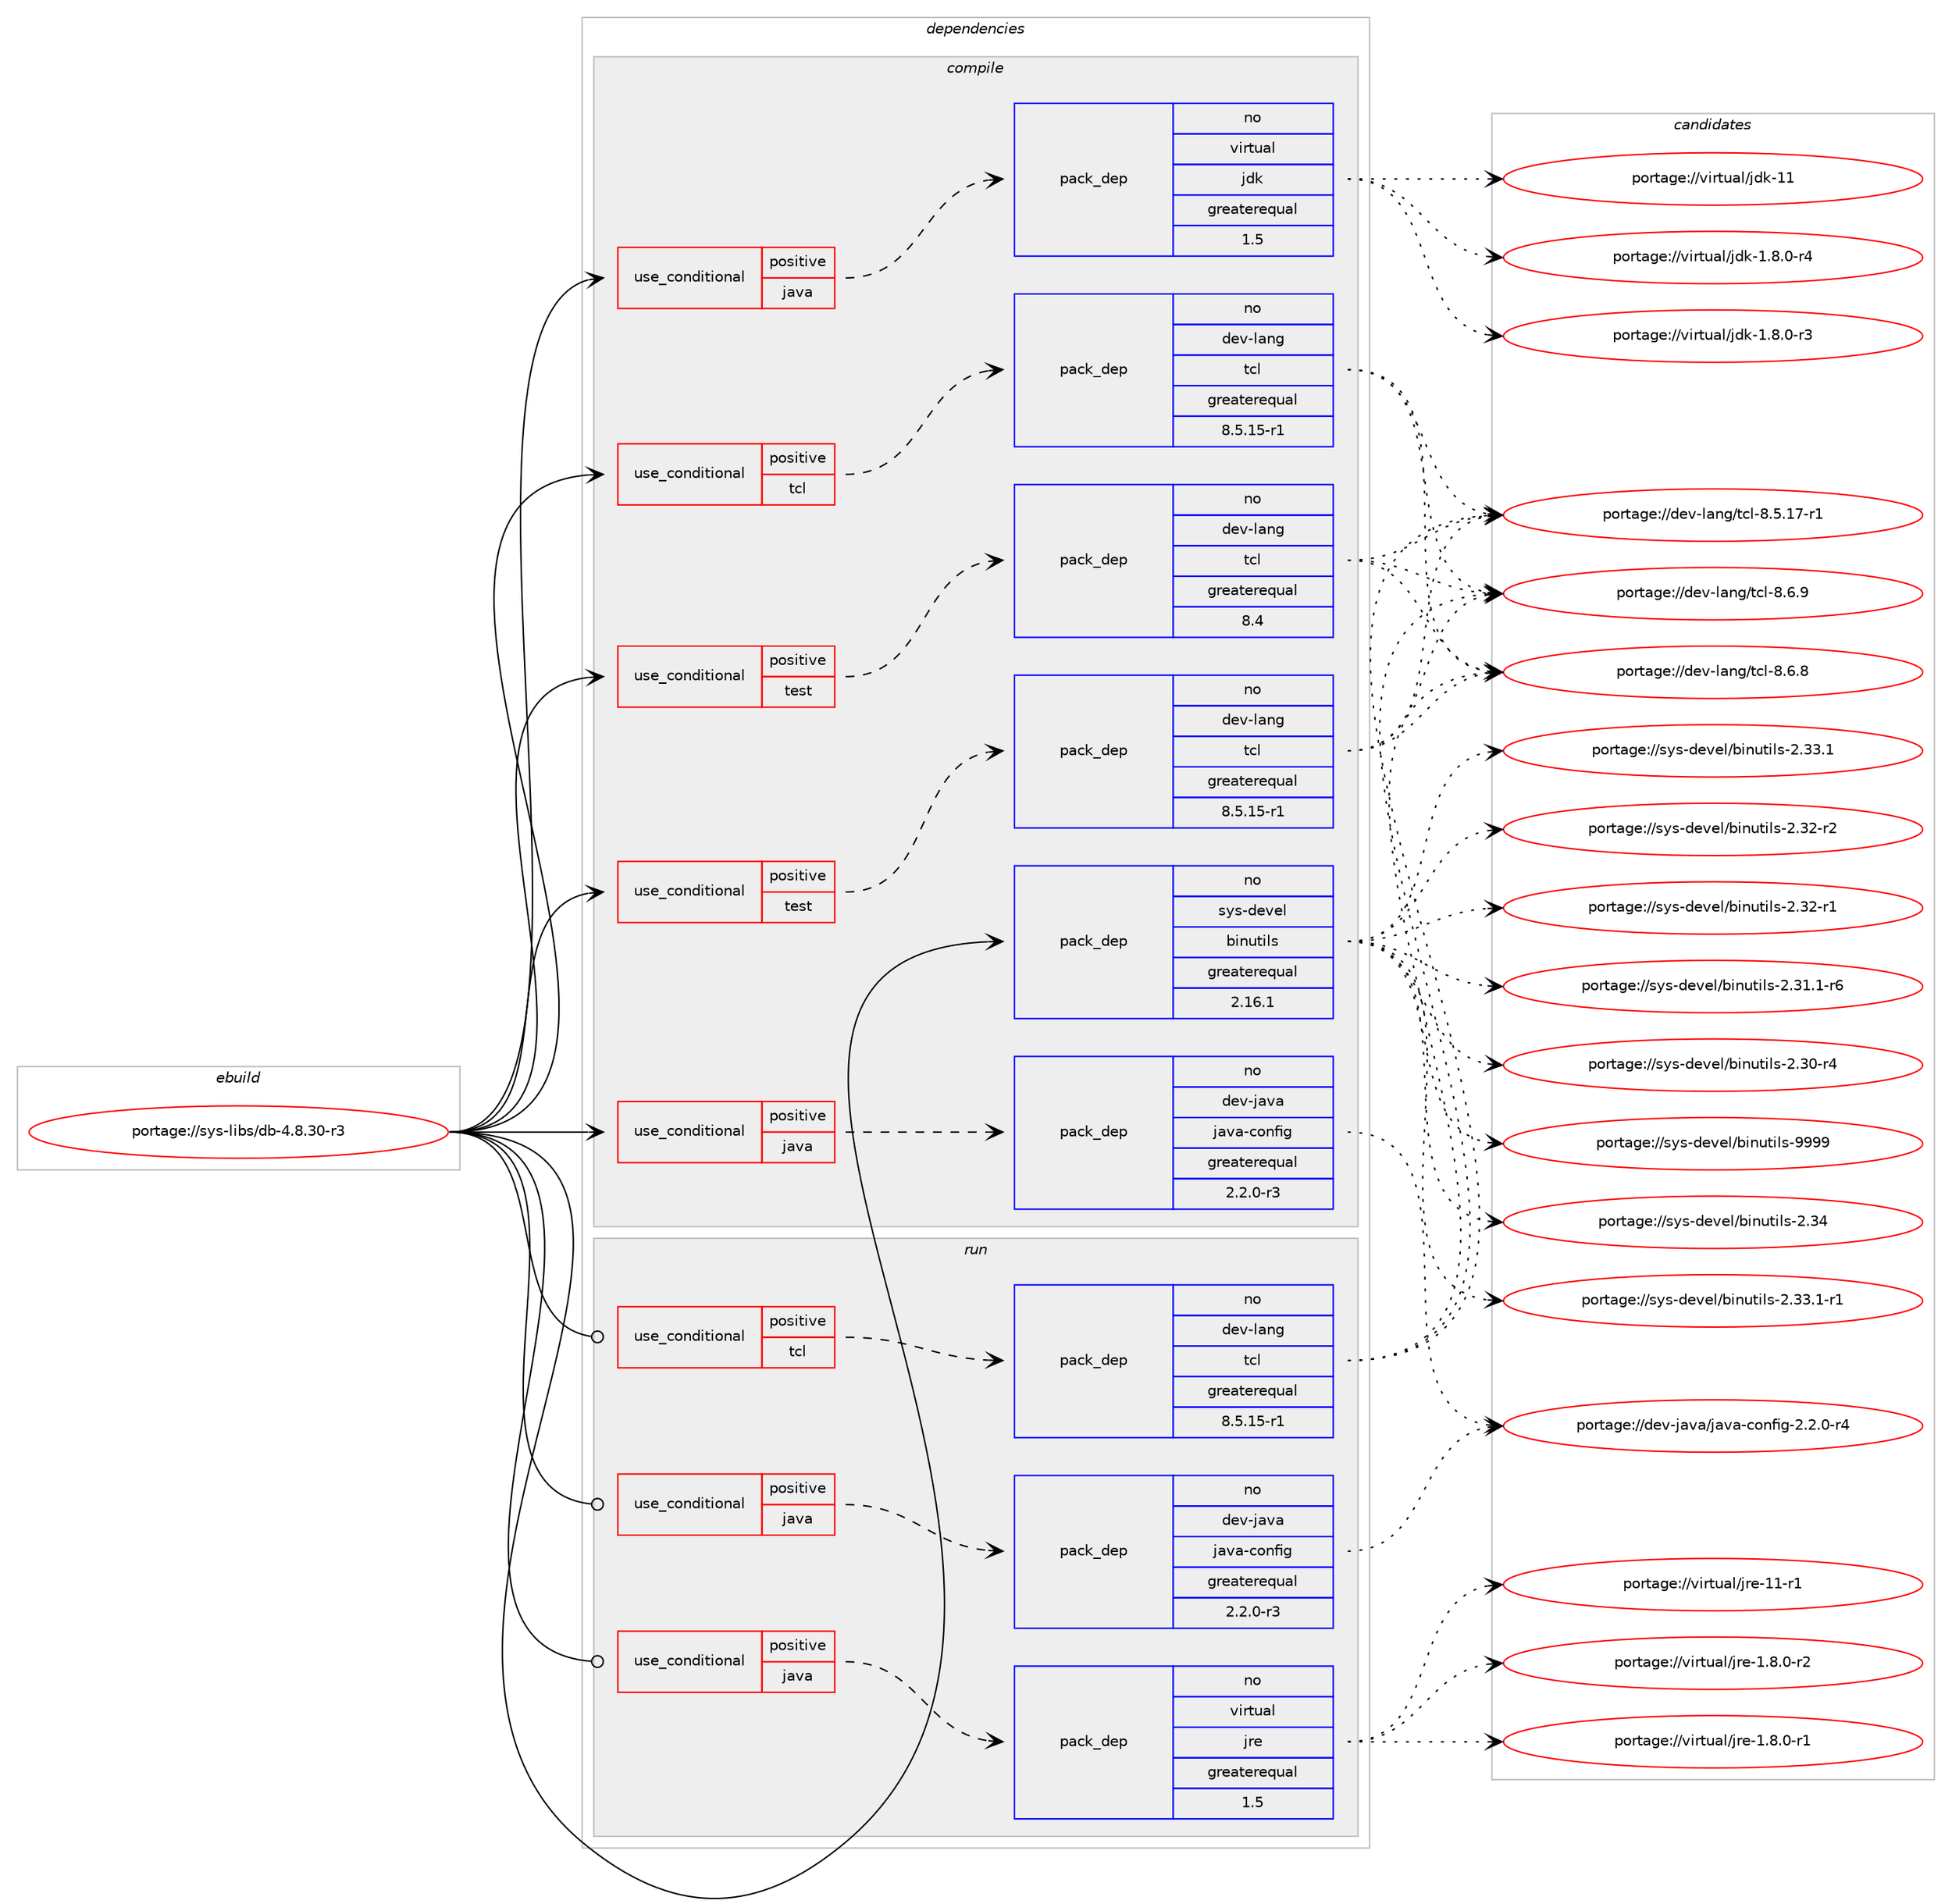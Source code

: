 digraph prolog {

# *************
# Graph options
# *************

newrank=true;
concentrate=true;
compound=true;
graph [rankdir=LR,fontname=Helvetica,fontsize=10,ranksep=1.5];#, ranksep=2.5, nodesep=0.2];
edge  [arrowhead=vee];
node  [fontname=Helvetica,fontsize=10];

# **********
# The ebuild
# **********

subgraph cluster_leftcol {
color=gray;
rank=same;
label=<<i>ebuild</i>>;
id [label="portage://sys-libs/db-4.8.30-r3", color=red, width=4, href="../sys-libs/db-4.8.30-r3.svg"];
}

# ****************
# The dependencies
# ****************

subgraph cluster_midcol {
color=gray;
label=<<i>dependencies</i>>;
subgraph cluster_compile {
fillcolor="#eeeeee";
style=filled;
label=<<i>compile</i>>;
subgraph cond8216 {
dependency42257 [label=<<TABLE BORDER="0" CELLBORDER="1" CELLSPACING="0" CELLPADDING="4"><TR><TD ROWSPAN="3" CELLPADDING="10">use_conditional</TD></TR><TR><TD>positive</TD></TR><TR><TD>java</TD></TR></TABLE>>, shape=none, color=red];
subgraph pack33070 {
dependency42258 [label=<<TABLE BORDER="0" CELLBORDER="1" CELLSPACING="0" CELLPADDING="4" WIDTH="220"><TR><TD ROWSPAN="6" CELLPADDING="30">pack_dep</TD></TR><TR><TD WIDTH="110">no</TD></TR><TR><TD>dev-java</TD></TR><TR><TD>java-config</TD></TR><TR><TD>greaterequal</TD></TR><TR><TD>2.2.0-r3</TD></TR></TABLE>>, shape=none, color=blue];
}
dependency42257:e -> dependency42258:w [weight=20,style="dashed",arrowhead="vee"];
}
id:e -> dependency42257:w [weight=20,style="solid",arrowhead="vee"];
subgraph cond8217 {
dependency42259 [label=<<TABLE BORDER="0" CELLBORDER="1" CELLSPACING="0" CELLPADDING="4"><TR><TD ROWSPAN="3" CELLPADDING="10">use_conditional</TD></TR><TR><TD>positive</TD></TR><TR><TD>java</TD></TR></TABLE>>, shape=none, color=red];
subgraph pack33071 {
dependency42260 [label=<<TABLE BORDER="0" CELLBORDER="1" CELLSPACING="0" CELLPADDING="4" WIDTH="220"><TR><TD ROWSPAN="6" CELLPADDING="30">pack_dep</TD></TR><TR><TD WIDTH="110">no</TD></TR><TR><TD>virtual</TD></TR><TR><TD>jdk</TD></TR><TR><TD>greaterequal</TD></TR><TR><TD>1.5</TD></TR></TABLE>>, shape=none, color=blue];
}
dependency42259:e -> dependency42260:w [weight=20,style="dashed",arrowhead="vee"];
}
id:e -> dependency42259:w [weight=20,style="solid",arrowhead="vee"];
subgraph cond8218 {
dependency42261 [label=<<TABLE BORDER="0" CELLBORDER="1" CELLSPACING="0" CELLPADDING="4"><TR><TD ROWSPAN="3" CELLPADDING="10">use_conditional</TD></TR><TR><TD>positive</TD></TR><TR><TD>tcl</TD></TR></TABLE>>, shape=none, color=red];
subgraph pack33072 {
dependency42262 [label=<<TABLE BORDER="0" CELLBORDER="1" CELLSPACING="0" CELLPADDING="4" WIDTH="220"><TR><TD ROWSPAN="6" CELLPADDING="30">pack_dep</TD></TR><TR><TD WIDTH="110">no</TD></TR><TR><TD>dev-lang</TD></TR><TR><TD>tcl</TD></TR><TR><TD>greaterequal</TD></TR><TR><TD>8.5.15-r1</TD></TR></TABLE>>, shape=none, color=blue];
}
dependency42261:e -> dependency42262:w [weight=20,style="dashed",arrowhead="vee"];
}
id:e -> dependency42261:w [weight=20,style="solid",arrowhead="vee"];
subgraph cond8219 {
dependency42263 [label=<<TABLE BORDER="0" CELLBORDER="1" CELLSPACING="0" CELLPADDING="4"><TR><TD ROWSPAN="3" CELLPADDING="10">use_conditional</TD></TR><TR><TD>positive</TD></TR><TR><TD>test</TD></TR></TABLE>>, shape=none, color=red];
subgraph pack33073 {
dependency42264 [label=<<TABLE BORDER="0" CELLBORDER="1" CELLSPACING="0" CELLPADDING="4" WIDTH="220"><TR><TD ROWSPAN="6" CELLPADDING="30">pack_dep</TD></TR><TR><TD WIDTH="110">no</TD></TR><TR><TD>dev-lang</TD></TR><TR><TD>tcl</TD></TR><TR><TD>greaterequal</TD></TR><TR><TD>8.4</TD></TR></TABLE>>, shape=none, color=blue];
}
dependency42263:e -> dependency42264:w [weight=20,style="dashed",arrowhead="vee"];
}
id:e -> dependency42263:w [weight=20,style="solid",arrowhead="vee"];
subgraph cond8220 {
dependency42265 [label=<<TABLE BORDER="0" CELLBORDER="1" CELLSPACING="0" CELLPADDING="4"><TR><TD ROWSPAN="3" CELLPADDING="10">use_conditional</TD></TR><TR><TD>positive</TD></TR><TR><TD>test</TD></TR></TABLE>>, shape=none, color=red];
subgraph pack33074 {
dependency42266 [label=<<TABLE BORDER="0" CELLBORDER="1" CELLSPACING="0" CELLPADDING="4" WIDTH="220"><TR><TD ROWSPAN="6" CELLPADDING="30">pack_dep</TD></TR><TR><TD WIDTH="110">no</TD></TR><TR><TD>dev-lang</TD></TR><TR><TD>tcl</TD></TR><TR><TD>greaterequal</TD></TR><TR><TD>8.5.15-r1</TD></TR></TABLE>>, shape=none, color=blue];
}
dependency42265:e -> dependency42266:w [weight=20,style="dashed",arrowhead="vee"];
}
id:e -> dependency42265:w [weight=20,style="solid",arrowhead="vee"];
subgraph pack33075 {
dependency42267 [label=<<TABLE BORDER="0" CELLBORDER="1" CELLSPACING="0" CELLPADDING="4" WIDTH="220"><TR><TD ROWSPAN="6" CELLPADDING="30">pack_dep</TD></TR><TR><TD WIDTH="110">no</TD></TR><TR><TD>sys-devel</TD></TR><TR><TD>binutils</TD></TR><TR><TD>greaterequal</TD></TR><TR><TD>2.16.1</TD></TR></TABLE>>, shape=none, color=blue];
}
id:e -> dependency42267:w [weight=20,style="solid",arrowhead="vee"];
}
subgraph cluster_compileandrun {
fillcolor="#eeeeee";
style=filled;
label=<<i>compile and run</i>>;
}
subgraph cluster_run {
fillcolor="#eeeeee";
style=filled;
label=<<i>run</i>>;
subgraph cond8221 {
dependency42268 [label=<<TABLE BORDER="0" CELLBORDER="1" CELLSPACING="0" CELLPADDING="4"><TR><TD ROWSPAN="3" CELLPADDING="10">use_conditional</TD></TR><TR><TD>positive</TD></TR><TR><TD>java</TD></TR></TABLE>>, shape=none, color=red];
subgraph pack33076 {
dependency42269 [label=<<TABLE BORDER="0" CELLBORDER="1" CELLSPACING="0" CELLPADDING="4" WIDTH="220"><TR><TD ROWSPAN="6" CELLPADDING="30">pack_dep</TD></TR><TR><TD WIDTH="110">no</TD></TR><TR><TD>dev-java</TD></TR><TR><TD>java-config</TD></TR><TR><TD>greaterequal</TD></TR><TR><TD>2.2.0-r3</TD></TR></TABLE>>, shape=none, color=blue];
}
dependency42268:e -> dependency42269:w [weight=20,style="dashed",arrowhead="vee"];
}
id:e -> dependency42268:w [weight=20,style="solid",arrowhead="odot"];
subgraph cond8222 {
dependency42270 [label=<<TABLE BORDER="0" CELLBORDER="1" CELLSPACING="0" CELLPADDING="4"><TR><TD ROWSPAN="3" CELLPADDING="10">use_conditional</TD></TR><TR><TD>positive</TD></TR><TR><TD>java</TD></TR></TABLE>>, shape=none, color=red];
subgraph pack33077 {
dependency42271 [label=<<TABLE BORDER="0" CELLBORDER="1" CELLSPACING="0" CELLPADDING="4" WIDTH="220"><TR><TD ROWSPAN="6" CELLPADDING="30">pack_dep</TD></TR><TR><TD WIDTH="110">no</TD></TR><TR><TD>virtual</TD></TR><TR><TD>jre</TD></TR><TR><TD>greaterequal</TD></TR><TR><TD>1.5</TD></TR></TABLE>>, shape=none, color=blue];
}
dependency42270:e -> dependency42271:w [weight=20,style="dashed",arrowhead="vee"];
}
id:e -> dependency42270:w [weight=20,style="solid",arrowhead="odot"];
subgraph cond8223 {
dependency42272 [label=<<TABLE BORDER="0" CELLBORDER="1" CELLSPACING="0" CELLPADDING="4"><TR><TD ROWSPAN="3" CELLPADDING="10">use_conditional</TD></TR><TR><TD>positive</TD></TR><TR><TD>tcl</TD></TR></TABLE>>, shape=none, color=red];
subgraph pack33078 {
dependency42273 [label=<<TABLE BORDER="0" CELLBORDER="1" CELLSPACING="0" CELLPADDING="4" WIDTH="220"><TR><TD ROWSPAN="6" CELLPADDING="30">pack_dep</TD></TR><TR><TD WIDTH="110">no</TD></TR><TR><TD>dev-lang</TD></TR><TR><TD>tcl</TD></TR><TR><TD>greaterequal</TD></TR><TR><TD>8.5.15-r1</TD></TR></TABLE>>, shape=none, color=blue];
}
dependency42272:e -> dependency42273:w [weight=20,style="dashed",arrowhead="vee"];
}
id:e -> dependency42272:w [weight=20,style="solid",arrowhead="odot"];
}
}

# **************
# The candidates
# **************

subgraph cluster_choices {
rank=same;
color=gray;
label=<<i>candidates</i>>;

subgraph choice33070 {
color=black;
nodesep=1;
choice10010111845106971189747106971189745991111101021051034550465046484511452 [label="portage://dev-java/java-config-2.2.0-r4", color=red, width=4,href="../dev-java/java-config-2.2.0-r4.svg"];
dependency42258:e -> choice10010111845106971189747106971189745991111101021051034550465046484511452:w [style=dotted,weight="100"];
}
subgraph choice33071 {
color=black;
nodesep=1;
choice1181051141161179710847106100107454949 [label="portage://virtual/jdk-11", color=red, width=4,href="../virtual/jdk-11.svg"];
choice11810511411611797108471061001074549465646484511452 [label="portage://virtual/jdk-1.8.0-r4", color=red, width=4,href="../virtual/jdk-1.8.0-r4.svg"];
choice11810511411611797108471061001074549465646484511451 [label="portage://virtual/jdk-1.8.0-r3", color=red, width=4,href="../virtual/jdk-1.8.0-r3.svg"];
dependency42260:e -> choice1181051141161179710847106100107454949:w [style=dotted,weight="100"];
dependency42260:e -> choice11810511411611797108471061001074549465646484511452:w [style=dotted,weight="100"];
dependency42260:e -> choice11810511411611797108471061001074549465646484511451:w [style=dotted,weight="100"];
}
subgraph choice33072 {
color=black;
nodesep=1;
choice10010111845108971101034711699108455646544657 [label="portage://dev-lang/tcl-8.6.9", color=red, width=4,href="../dev-lang/tcl-8.6.9.svg"];
choice10010111845108971101034711699108455646544656 [label="portage://dev-lang/tcl-8.6.8", color=red, width=4,href="../dev-lang/tcl-8.6.8.svg"];
choice10010111845108971101034711699108455646534649554511449 [label="portage://dev-lang/tcl-8.5.17-r1", color=red, width=4,href="../dev-lang/tcl-8.5.17-r1.svg"];
dependency42262:e -> choice10010111845108971101034711699108455646544657:w [style=dotted,weight="100"];
dependency42262:e -> choice10010111845108971101034711699108455646544656:w [style=dotted,weight="100"];
dependency42262:e -> choice10010111845108971101034711699108455646534649554511449:w [style=dotted,weight="100"];
}
subgraph choice33073 {
color=black;
nodesep=1;
choice10010111845108971101034711699108455646544657 [label="portage://dev-lang/tcl-8.6.9", color=red, width=4,href="../dev-lang/tcl-8.6.9.svg"];
choice10010111845108971101034711699108455646544656 [label="portage://dev-lang/tcl-8.6.8", color=red, width=4,href="../dev-lang/tcl-8.6.8.svg"];
choice10010111845108971101034711699108455646534649554511449 [label="portage://dev-lang/tcl-8.5.17-r1", color=red, width=4,href="../dev-lang/tcl-8.5.17-r1.svg"];
dependency42264:e -> choice10010111845108971101034711699108455646544657:w [style=dotted,weight="100"];
dependency42264:e -> choice10010111845108971101034711699108455646544656:w [style=dotted,weight="100"];
dependency42264:e -> choice10010111845108971101034711699108455646534649554511449:w [style=dotted,weight="100"];
}
subgraph choice33074 {
color=black;
nodesep=1;
choice10010111845108971101034711699108455646544657 [label="portage://dev-lang/tcl-8.6.9", color=red, width=4,href="../dev-lang/tcl-8.6.9.svg"];
choice10010111845108971101034711699108455646544656 [label="portage://dev-lang/tcl-8.6.8", color=red, width=4,href="../dev-lang/tcl-8.6.8.svg"];
choice10010111845108971101034711699108455646534649554511449 [label="portage://dev-lang/tcl-8.5.17-r1", color=red, width=4,href="../dev-lang/tcl-8.5.17-r1.svg"];
dependency42266:e -> choice10010111845108971101034711699108455646544657:w [style=dotted,weight="100"];
dependency42266:e -> choice10010111845108971101034711699108455646544656:w [style=dotted,weight="100"];
dependency42266:e -> choice10010111845108971101034711699108455646534649554511449:w [style=dotted,weight="100"];
}
subgraph choice33075 {
color=black;
nodesep=1;
choice1151211154510010111810110847981051101171161051081154557575757 [label="portage://sys-devel/binutils-9999", color=red, width=4,href="../sys-devel/binutils-9999.svg"];
choice1151211154510010111810110847981051101171161051081154550465152 [label="portage://sys-devel/binutils-2.34", color=red, width=4,href="../sys-devel/binutils-2.34.svg"];
choice115121115451001011181011084798105110117116105108115455046515146494511449 [label="portage://sys-devel/binutils-2.33.1-r1", color=red, width=4,href="../sys-devel/binutils-2.33.1-r1.svg"];
choice11512111545100101118101108479810511011711610510811545504651514649 [label="portage://sys-devel/binutils-2.33.1", color=red, width=4,href="../sys-devel/binutils-2.33.1.svg"];
choice11512111545100101118101108479810511011711610510811545504651504511450 [label="portage://sys-devel/binutils-2.32-r2", color=red, width=4,href="../sys-devel/binutils-2.32-r2.svg"];
choice11512111545100101118101108479810511011711610510811545504651504511449 [label="portage://sys-devel/binutils-2.32-r1", color=red, width=4,href="../sys-devel/binutils-2.32-r1.svg"];
choice115121115451001011181011084798105110117116105108115455046514946494511454 [label="portage://sys-devel/binutils-2.31.1-r6", color=red, width=4,href="../sys-devel/binutils-2.31.1-r6.svg"];
choice11512111545100101118101108479810511011711610510811545504651484511452 [label="portage://sys-devel/binutils-2.30-r4", color=red, width=4,href="../sys-devel/binutils-2.30-r4.svg"];
dependency42267:e -> choice1151211154510010111810110847981051101171161051081154557575757:w [style=dotted,weight="100"];
dependency42267:e -> choice1151211154510010111810110847981051101171161051081154550465152:w [style=dotted,weight="100"];
dependency42267:e -> choice115121115451001011181011084798105110117116105108115455046515146494511449:w [style=dotted,weight="100"];
dependency42267:e -> choice11512111545100101118101108479810511011711610510811545504651514649:w [style=dotted,weight="100"];
dependency42267:e -> choice11512111545100101118101108479810511011711610510811545504651504511450:w [style=dotted,weight="100"];
dependency42267:e -> choice11512111545100101118101108479810511011711610510811545504651504511449:w [style=dotted,weight="100"];
dependency42267:e -> choice115121115451001011181011084798105110117116105108115455046514946494511454:w [style=dotted,weight="100"];
dependency42267:e -> choice11512111545100101118101108479810511011711610510811545504651484511452:w [style=dotted,weight="100"];
}
subgraph choice33076 {
color=black;
nodesep=1;
choice10010111845106971189747106971189745991111101021051034550465046484511452 [label="portage://dev-java/java-config-2.2.0-r4", color=red, width=4,href="../dev-java/java-config-2.2.0-r4.svg"];
dependency42269:e -> choice10010111845106971189747106971189745991111101021051034550465046484511452:w [style=dotted,weight="100"];
}
subgraph choice33077 {
color=black;
nodesep=1;
choice11810511411611797108471061141014549494511449 [label="portage://virtual/jre-11-r1", color=red, width=4,href="../virtual/jre-11-r1.svg"];
choice11810511411611797108471061141014549465646484511450 [label="portage://virtual/jre-1.8.0-r2", color=red, width=4,href="../virtual/jre-1.8.0-r2.svg"];
choice11810511411611797108471061141014549465646484511449 [label="portage://virtual/jre-1.8.0-r1", color=red, width=4,href="../virtual/jre-1.8.0-r1.svg"];
dependency42271:e -> choice11810511411611797108471061141014549494511449:w [style=dotted,weight="100"];
dependency42271:e -> choice11810511411611797108471061141014549465646484511450:w [style=dotted,weight="100"];
dependency42271:e -> choice11810511411611797108471061141014549465646484511449:w [style=dotted,weight="100"];
}
subgraph choice33078 {
color=black;
nodesep=1;
choice10010111845108971101034711699108455646544657 [label="portage://dev-lang/tcl-8.6.9", color=red, width=4,href="../dev-lang/tcl-8.6.9.svg"];
choice10010111845108971101034711699108455646544656 [label="portage://dev-lang/tcl-8.6.8", color=red, width=4,href="../dev-lang/tcl-8.6.8.svg"];
choice10010111845108971101034711699108455646534649554511449 [label="portage://dev-lang/tcl-8.5.17-r1", color=red, width=4,href="../dev-lang/tcl-8.5.17-r1.svg"];
dependency42273:e -> choice10010111845108971101034711699108455646544657:w [style=dotted,weight="100"];
dependency42273:e -> choice10010111845108971101034711699108455646544656:w [style=dotted,weight="100"];
dependency42273:e -> choice10010111845108971101034711699108455646534649554511449:w [style=dotted,weight="100"];
}
}

}
